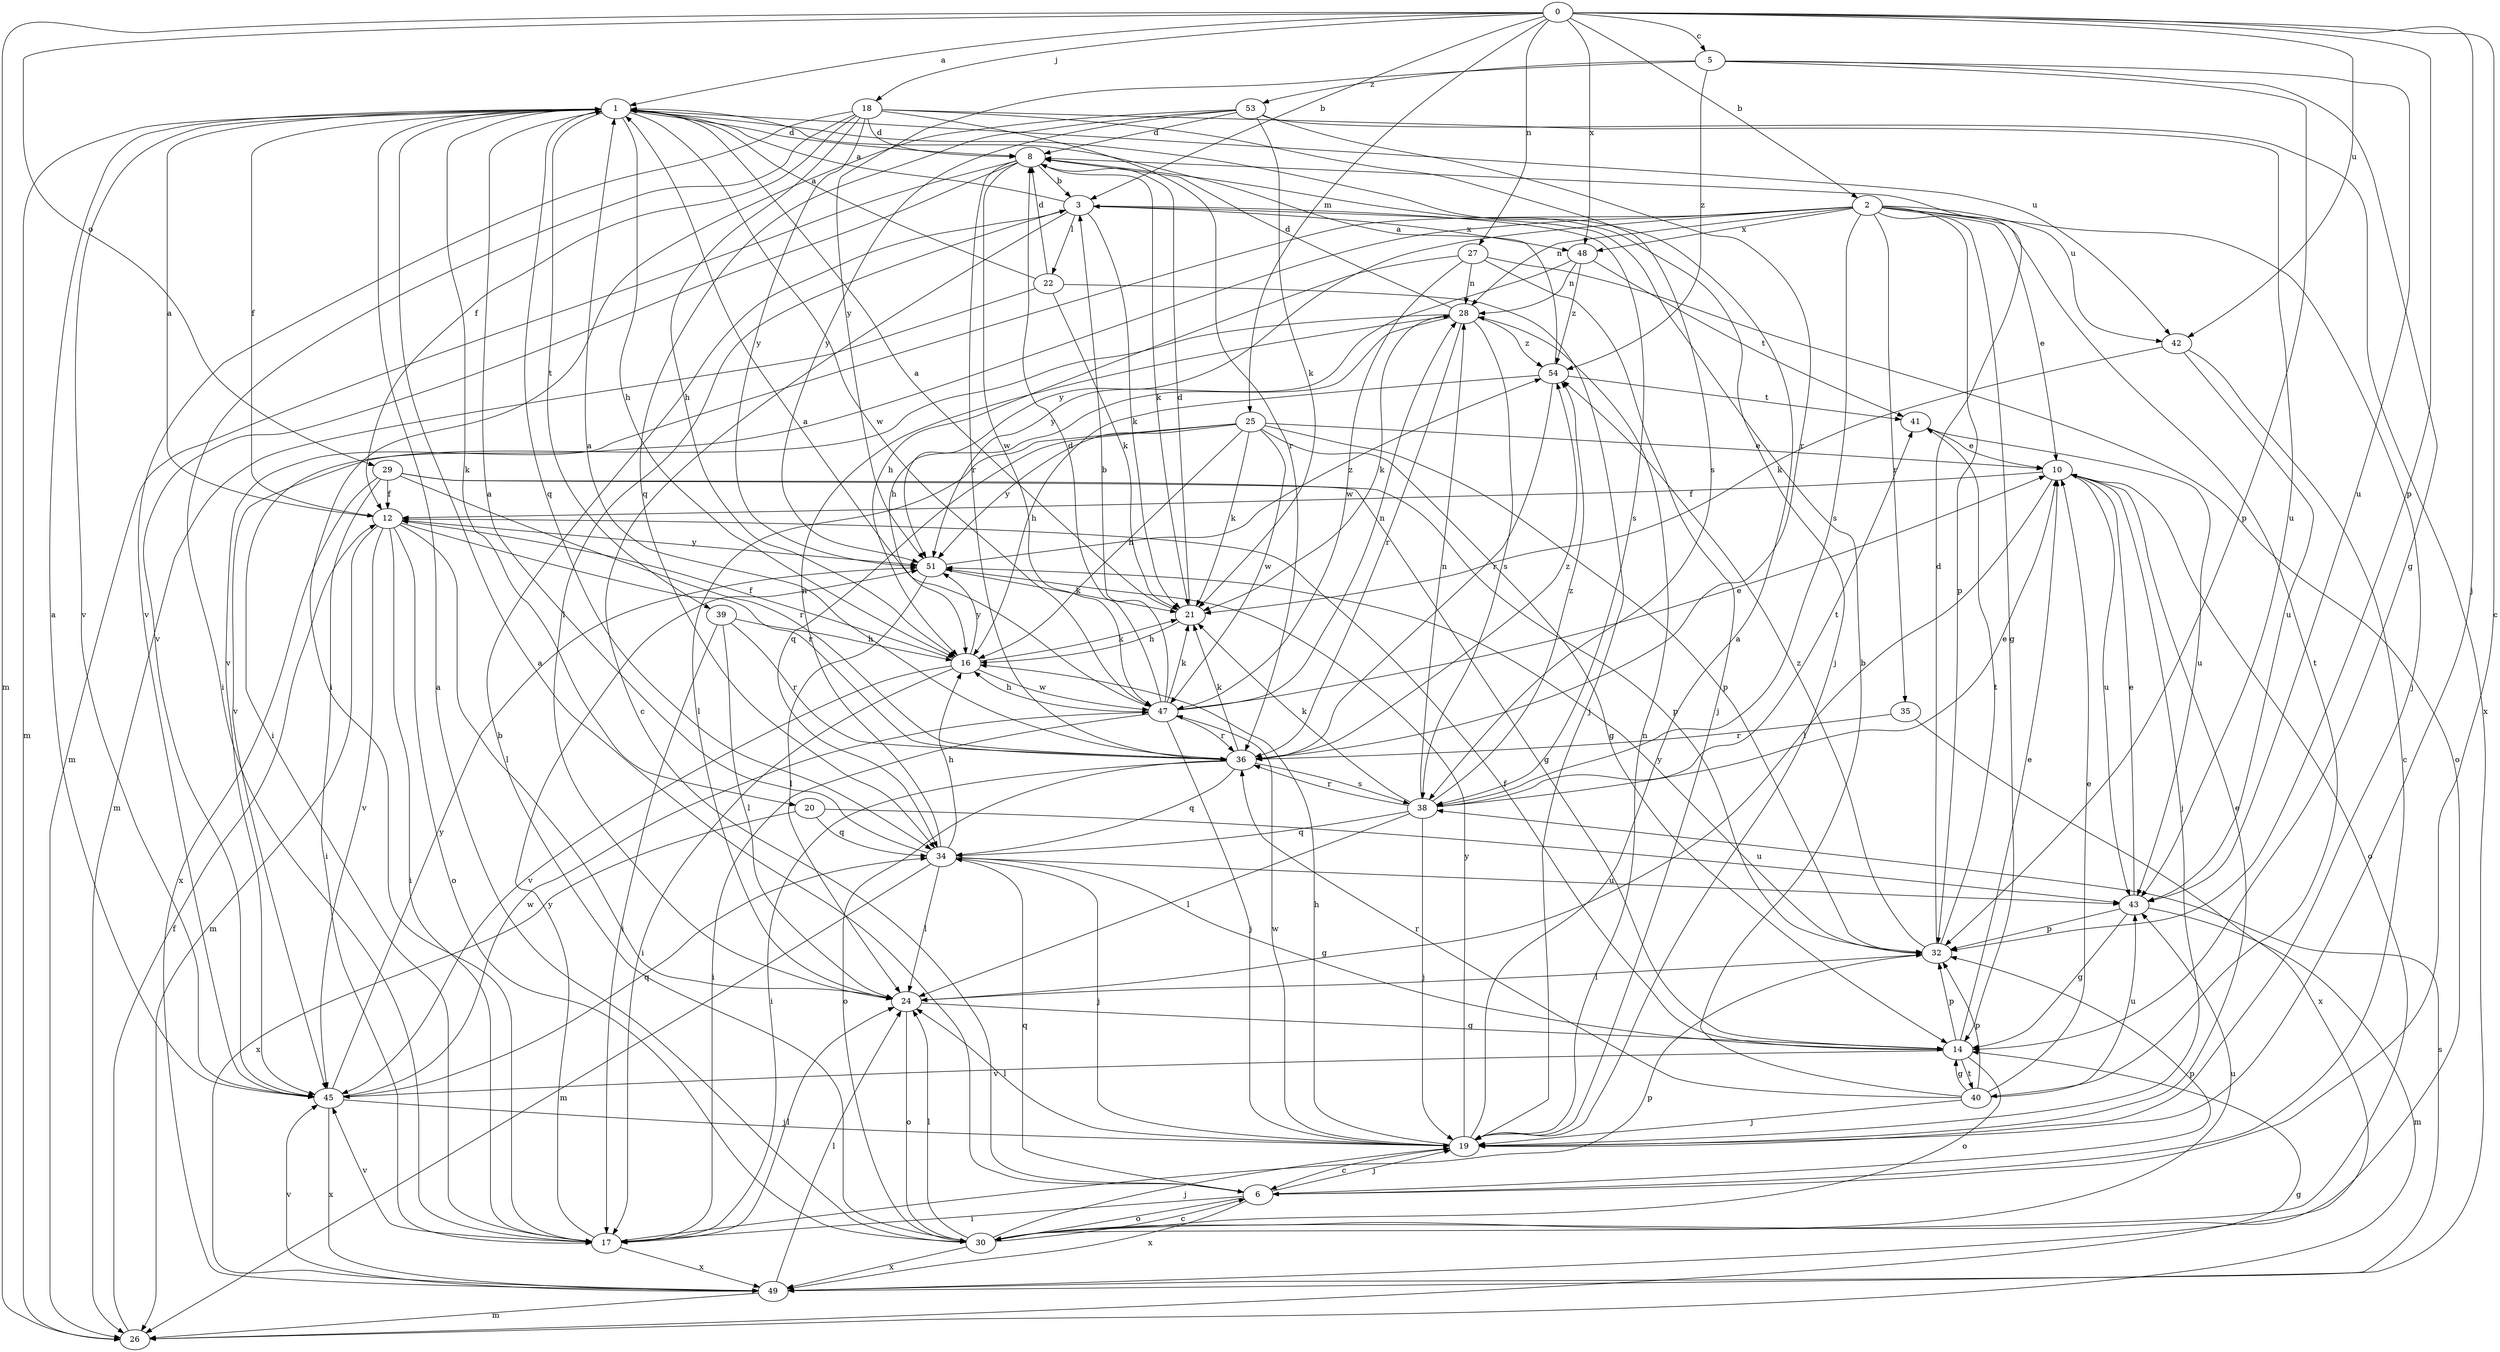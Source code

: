 strict digraph  {
0;
1;
2;
3;
5;
6;
8;
10;
12;
14;
16;
17;
18;
19;
20;
21;
22;
24;
25;
26;
27;
28;
29;
30;
32;
34;
35;
36;
38;
39;
40;
41;
42;
43;
45;
47;
48;
49;
51;
53;
54;
0 -> 1  [label=a];
0 -> 2  [label=b];
0 -> 3  [label=b];
0 -> 5  [label=c];
0 -> 6  [label=c];
0 -> 18  [label=j];
0 -> 19  [label=j];
0 -> 25  [label=m];
0 -> 26  [label=m];
0 -> 27  [label=n];
0 -> 29  [label=o];
0 -> 32  [label=p];
0 -> 42  [label=u];
0 -> 48  [label=x];
1 -> 8  [label=d];
1 -> 12  [label=f];
1 -> 16  [label=h];
1 -> 20  [label=k];
1 -> 26  [label=m];
1 -> 34  [label=q];
1 -> 39  [label=t];
1 -> 42  [label=u];
1 -> 45  [label=v];
1 -> 47  [label=w];
2 -> 10  [label=e];
2 -> 14  [label=g];
2 -> 17  [label=i];
2 -> 19  [label=j];
2 -> 28  [label=n];
2 -> 32  [label=p];
2 -> 35  [label=r];
2 -> 38  [label=s];
2 -> 40  [label=t];
2 -> 42  [label=u];
2 -> 45  [label=v];
2 -> 48  [label=x];
2 -> 51  [label=y];
3 -> 1  [label=a];
3 -> 6  [label=c];
3 -> 21  [label=k];
3 -> 22  [label=l];
3 -> 24  [label=l];
3 -> 38  [label=s];
3 -> 48  [label=x];
5 -> 14  [label=g];
5 -> 32  [label=p];
5 -> 43  [label=u];
5 -> 51  [label=y];
5 -> 53  [label=z];
5 -> 54  [label=z];
6 -> 1  [label=a];
6 -> 17  [label=i];
6 -> 19  [label=j];
6 -> 30  [label=o];
6 -> 32  [label=p];
6 -> 34  [label=q];
6 -> 49  [label=x];
8 -> 3  [label=b];
8 -> 19  [label=j];
8 -> 21  [label=k];
8 -> 26  [label=m];
8 -> 36  [label=r];
8 -> 45  [label=v];
8 -> 47  [label=w];
10 -> 12  [label=f];
10 -> 19  [label=j];
10 -> 24  [label=l];
10 -> 30  [label=o];
10 -> 43  [label=u];
12 -> 1  [label=a];
12 -> 17  [label=i];
12 -> 24  [label=l];
12 -> 26  [label=m];
12 -> 30  [label=o];
12 -> 36  [label=r];
12 -> 45  [label=v];
12 -> 51  [label=y];
14 -> 10  [label=e];
14 -> 12  [label=f];
14 -> 30  [label=o];
14 -> 32  [label=p];
14 -> 40  [label=t];
14 -> 45  [label=v];
16 -> 12  [label=f];
16 -> 17  [label=i];
16 -> 21  [label=k];
16 -> 45  [label=v];
16 -> 47  [label=w];
16 -> 51  [label=y];
17 -> 24  [label=l];
17 -> 32  [label=p];
17 -> 45  [label=v];
17 -> 49  [label=x];
17 -> 51  [label=y];
18 -> 8  [label=d];
18 -> 12  [label=f];
18 -> 16  [label=h];
18 -> 17  [label=i];
18 -> 36  [label=r];
18 -> 38  [label=s];
18 -> 43  [label=u];
18 -> 45  [label=v];
18 -> 51  [label=y];
19 -> 1  [label=a];
19 -> 6  [label=c];
19 -> 10  [label=e];
19 -> 16  [label=h];
19 -> 24  [label=l];
19 -> 28  [label=n];
19 -> 47  [label=w];
19 -> 51  [label=y];
20 -> 34  [label=q];
20 -> 43  [label=u];
20 -> 49  [label=x];
21 -> 1  [label=a];
21 -> 8  [label=d];
21 -> 16  [label=h];
22 -> 1  [label=a];
22 -> 8  [label=d];
22 -> 19  [label=j];
22 -> 21  [label=k];
22 -> 26  [label=m];
24 -> 14  [label=g];
24 -> 30  [label=o];
25 -> 10  [label=e];
25 -> 14  [label=g];
25 -> 16  [label=h];
25 -> 21  [label=k];
25 -> 24  [label=l];
25 -> 32  [label=p];
25 -> 34  [label=q];
25 -> 47  [label=w];
25 -> 51  [label=y];
26 -> 12  [label=f];
26 -> 14  [label=g];
27 -> 16  [label=h];
27 -> 19  [label=j];
27 -> 28  [label=n];
27 -> 30  [label=o];
27 -> 47  [label=w];
28 -> 8  [label=d];
28 -> 16  [label=h];
28 -> 21  [label=k];
28 -> 36  [label=r];
28 -> 38  [label=s];
28 -> 45  [label=v];
28 -> 54  [label=z];
29 -> 12  [label=f];
29 -> 14  [label=g];
29 -> 17  [label=i];
29 -> 32  [label=p];
29 -> 36  [label=r];
29 -> 49  [label=x];
30 -> 1  [label=a];
30 -> 3  [label=b];
30 -> 6  [label=c];
30 -> 19  [label=j];
30 -> 24  [label=l];
30 -> 43  [label=u];
30 -> 49  [label=x];
32 -> 8  [label=d];
32 -> 24  [label=l];
32 -> 41  [label=t];
32 -> 51  [label=y];
32 -> 54  [label=z];
34 -> 1  [label=a];
34 -> 14  [label=g];
34 -> 16  [label=h];
34 -> 19  [label=j];
34 -> 24  [label=l];
34 -> 26  [label=m];
34 -> 28  [label=n];
34 -> 43  [label=u];
35 -> 36  [label=r];
35 -> 49  [label=x];
36 -> 1  [label=a];
36 -> 17  [label=i];
36 -> 21  [label=k];
36 -> 30  [label=o];
36 -> 34  [label=q];
36 -> 38  [label=s];
36 -> 54  [label=z];
38 -> 10  [label=e];
38 -> 19  [label=j];
38 -> 21  [label=k];
38 -> 24  [label=l];
38 -> 28  [label=n];
38 -> 34  [label=q];
38 -> 36  [label=r];
38 -> 41  [label=t];
38 -> 54  [label=z];
39 -> 16  [label=h];
39 -> 17  [label=i];
39 -> 24  [label=l];
39 -> 36  [label=r];
40 -> 3  [label=b];
40 -> 10  [label=e];
40 -> 14  [label=g];
40 -> 19  [label=j];
40 -> 32  [label=p];
40 -> 36  [label=r];
40 -> 43  [label=u];
41 -> 10  [label=e];
41 -> 43  [label=u];
42 -> 6  [label=c];
42 -> 21  [label=k];
42 -> 43  [label=u];
43 -> 10  [label=e];
43 -> 14  [label=g];
43 -> 26  [label=m];
43 -> 32  [label=p];
45 -> 1  [label=a];
45 -> 19  [label=j];
45 -> 34  [label=q];
45 -> 47  [label=w];
45 -> 49  [label=x];
45 -> 51  [label=y];
47 -> 1  [label=a];
47 -> 3  [label=b];
47 -> 8  [label=d];
47 -> 10  [label=e];
47 -> 16  [label=h];
47 -> 17  [label=i];
47 -> 19  [label=j];
47 -> 21  [label=k];
47 -> 28  [label=n];
47 -> 36  [label=r];
48 -> 28  [label=n];
48 -> 41  [label=t];
48 -> 51  [label=y];
48 -> 54  [label=z];
49 -> 24  [label=l];
49 -> 26  [label=m];
49 -> 38  [label=s];
49 -> 45  [label=v];
51 -> 21  [label=k];
51 -> 24  [label=l];
51 -> 54  [label=z];
53 -> 8  [label=d];
53 -> 17  [label=i];
53 -> 21  [label=k];
53 -> 34  [label=q];
53 -> 36  [label=r];
53 -> 49  [label=x];
53 -> 51  [label=y];
54 -> 1  [label=a];
54 -> 16  [label=h];
54 -> 36  [label=r];
54 -> 41  [label=t];
}
